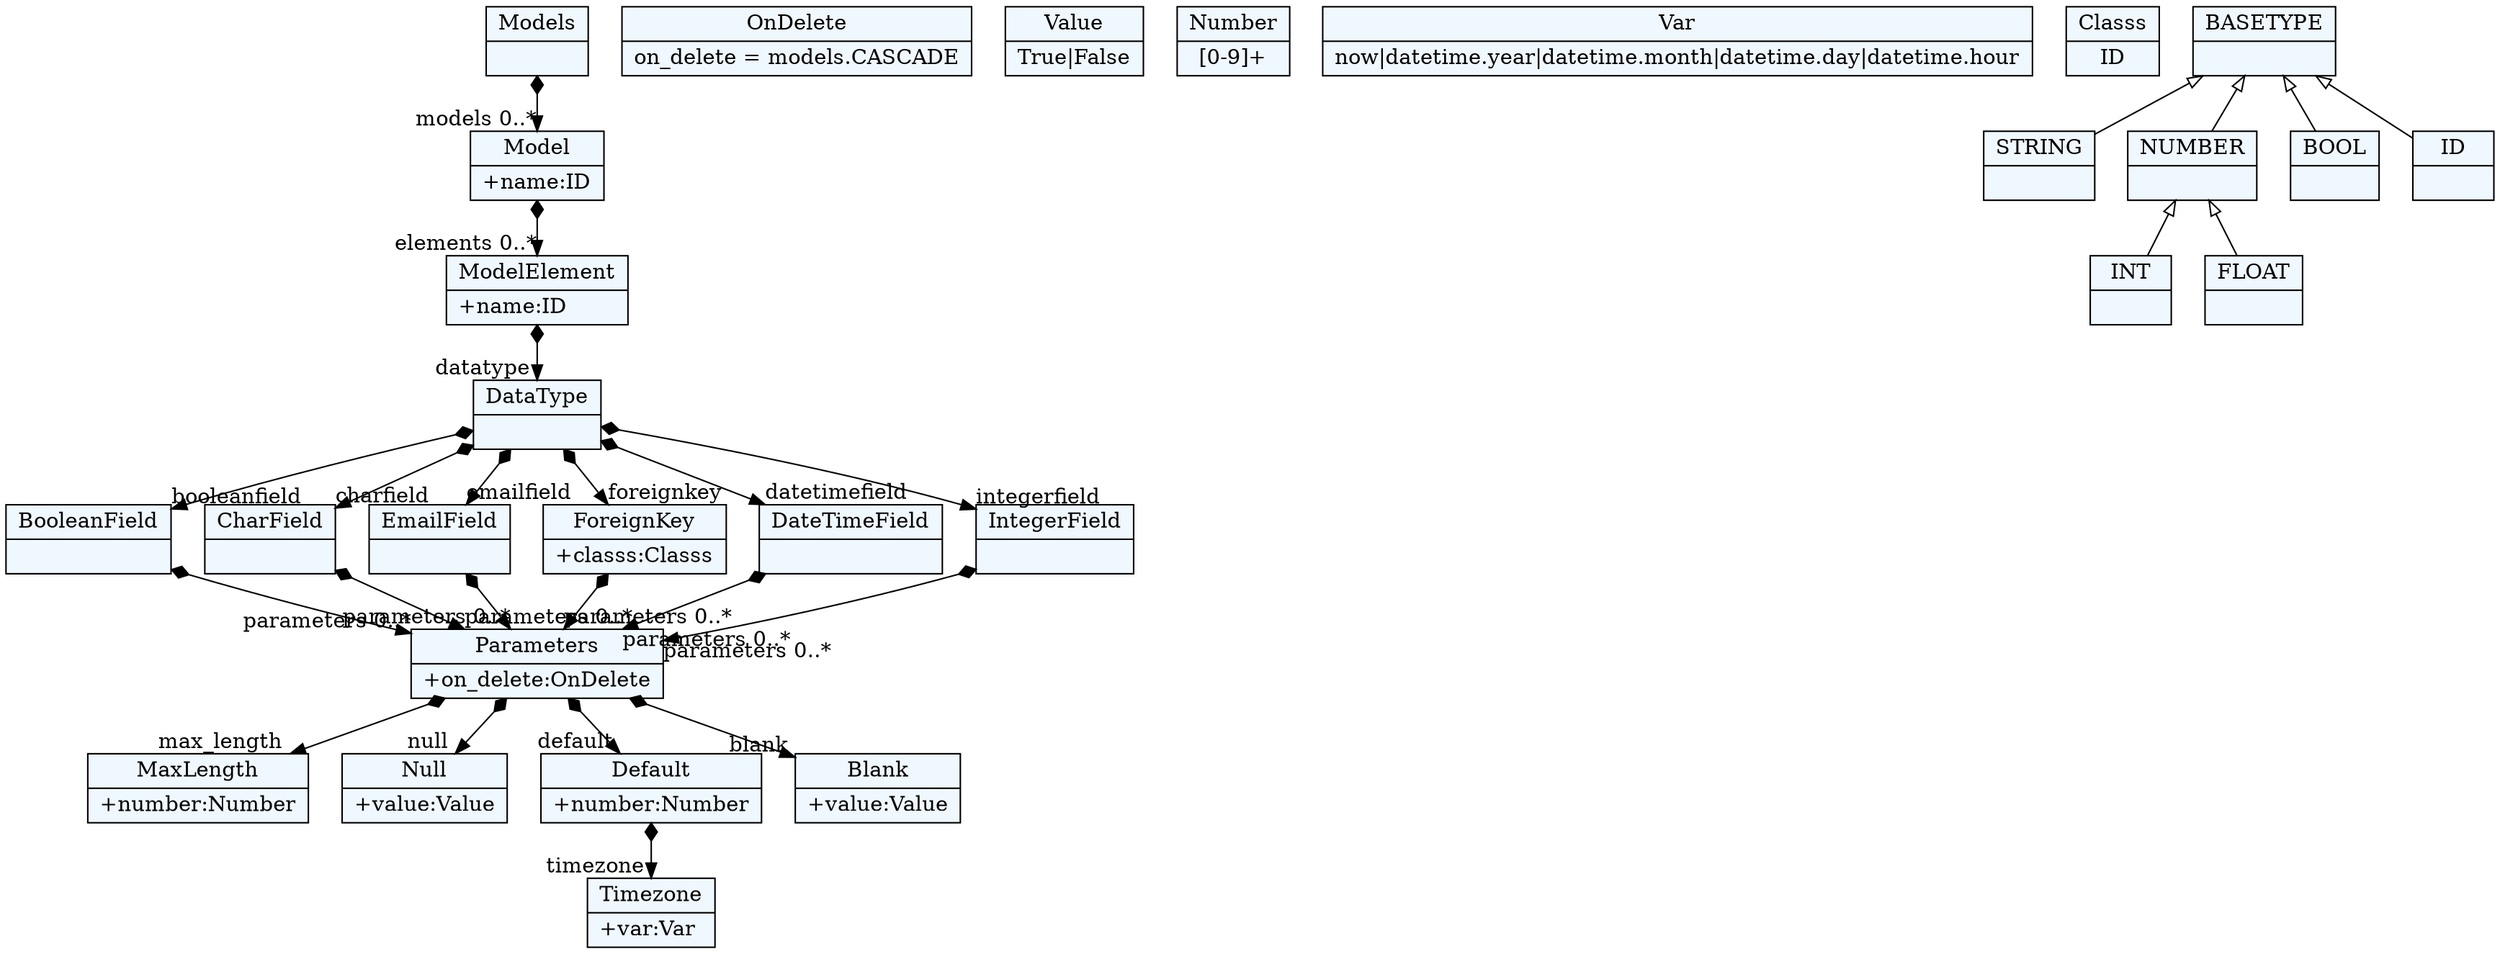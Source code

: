 
    digraph xtext {
    fontname = "Bitstream Vera Sans"
    fontsize = 8
    node[
        shape=record,
        style=filled,
        fillcolor=aliceblue
    ]
    nodesep = 0.3
    edge[dir=black,arrowtail=empty]


1373589296648[ label="{Timezone|+var:Var\l}"]

1373589302312[ label="{OnDelete|on_delete = models.CASCADE}"]

1373589301368 -> 1373589284376[arrowtail=diamond, dir=both, headlabel="models 0..*"]
1373589301368[ label="{Models|}"]

1373589297592 -> 1373589286264[arrowtail=diamond, dir=both, headlabel="parameters 0..*"]
1373589297592[ label="{BooleanField|}"]

1373589294760[ label="{Value|True\|False}"]

1373589303256 -> 1373589295704[arrowtail=diamond, dir=both, headlabel="datatype "]
1373589303256[ label="{ModelElement|+name:ID\l}"]

1373589295704 -> 1373589300424[arrowtail=diamond, dir=both, headlabel="charfield "]
1373589295704 -> 1373589282488[arrowtail=diamond, dir=both, headlabel="emailfield "]
1373589295704 -> 1373589291928[arrowtail=diamond, dir=both, headlabel="foreignkey "]
1373589295704 -> 1373589285320[arrowtail=diamond, dir=both, headlabel="datetimefield "]
1373589295704 -> 1373589299480[arrowtail=diamond, dir=both, headlabel="integerfield "]
1373589295704 -> 1373589297592[arrowtail=diamond, dir=both, headlabel="booleanfield "]
1373589295704[ label="{DataType|}"]

1373589290040[ label="{Number|[0-9]+}"]

1373589282488 -> 1373589286264[arrowtail=diamond, dir=both, headlabel="parameters 0..*"]
1373589282488[ label="{EmailField|}"]

1373589300424 -> 1373589286264[arrowtail=diamond, dir=both, headlabel="parameters 0..*"]
1373589300424[ label="{CharField|}"]

1373589298536[ label="{Var|now\|datetime.year\|datetime.month\|datetime.day\|datetime.hour}"]

1373589291928 -> 1373589286264[arrowtail=diamond, dir=both, headlabel="parameters 0..*"]
1373589291928[ label="{ForeignKey|+classs:Classs\l}"]

1373589299480 -> 1373589286264[arrowtail=diamond, dir=both, headlabel="parameters 0..*"]
1373589299480[ label="{IntegerField|}"]

1373589293816[ label="{MaxLength|+number:Number\l}"]

1373589283432[ label="{Classs|ID}"]

1373589286264 -> 1373589293816[arrowtail=diamond, dir=both, headlabel="max_length "]
1373589286264 -> 1373589290984[arrowtail=diamond, dir=both, headlabel="null "]
1373589286264 -> 1373589289096[arrowtail=diamond, dir=both, headlabel="default "]
1373589286264 -> 1373589292872[arrowtail=diamond, dir=both, headlabel="blank "]
1373589286264[ label="{Parameters|+on_delete:OnDelete\l}"]

1373589285320 -> 1373589286264[arrowtail=diamond, dir=both, headlabel="parameters 0..*"]
1373589285320[ label="{DateTimeField|}"]

1373589289096 -> 1373589296648[arrowtail=diamond, dir=both, headlabel="timezone "]
1373589289096[ label="{Default|+number:Number\l}"]

1373589284376 -> 1373589303256[arrowtail=diamond, dir=both, headlabel="elements 0..*"]
1373589284376[ label="{Model|+name:ID\l}"]

1373589292872[ label="{Blank|+value:Value\l}"]

1373589290984[ label="{Null|+value:Value\l}"]

1373589281544[ label="{INT|}"]

1373589278712[ label="{STRING|}"]

1373589279656[ label="{FLOAT|}"]

1373589280600[ label="{NUMBER|}"]
1373589280600 -> 1373589279656 [dir=back]
1373589280600 -> 1373589281544 [dir=back]

1373589288152[ label="{BASETYPE|}"]
1373589288152 -> 1373589280600 [dir=back]
1373589288152 -> 1373589287208 [dir=back]
1373589288152 -> 1373589305144 [dir=back]
1373589288152 -> 1373589278712 [dir=back]

1373589287208[ label="{BOOL|}"]

1373589305144[ label="{ID|}"]


}
